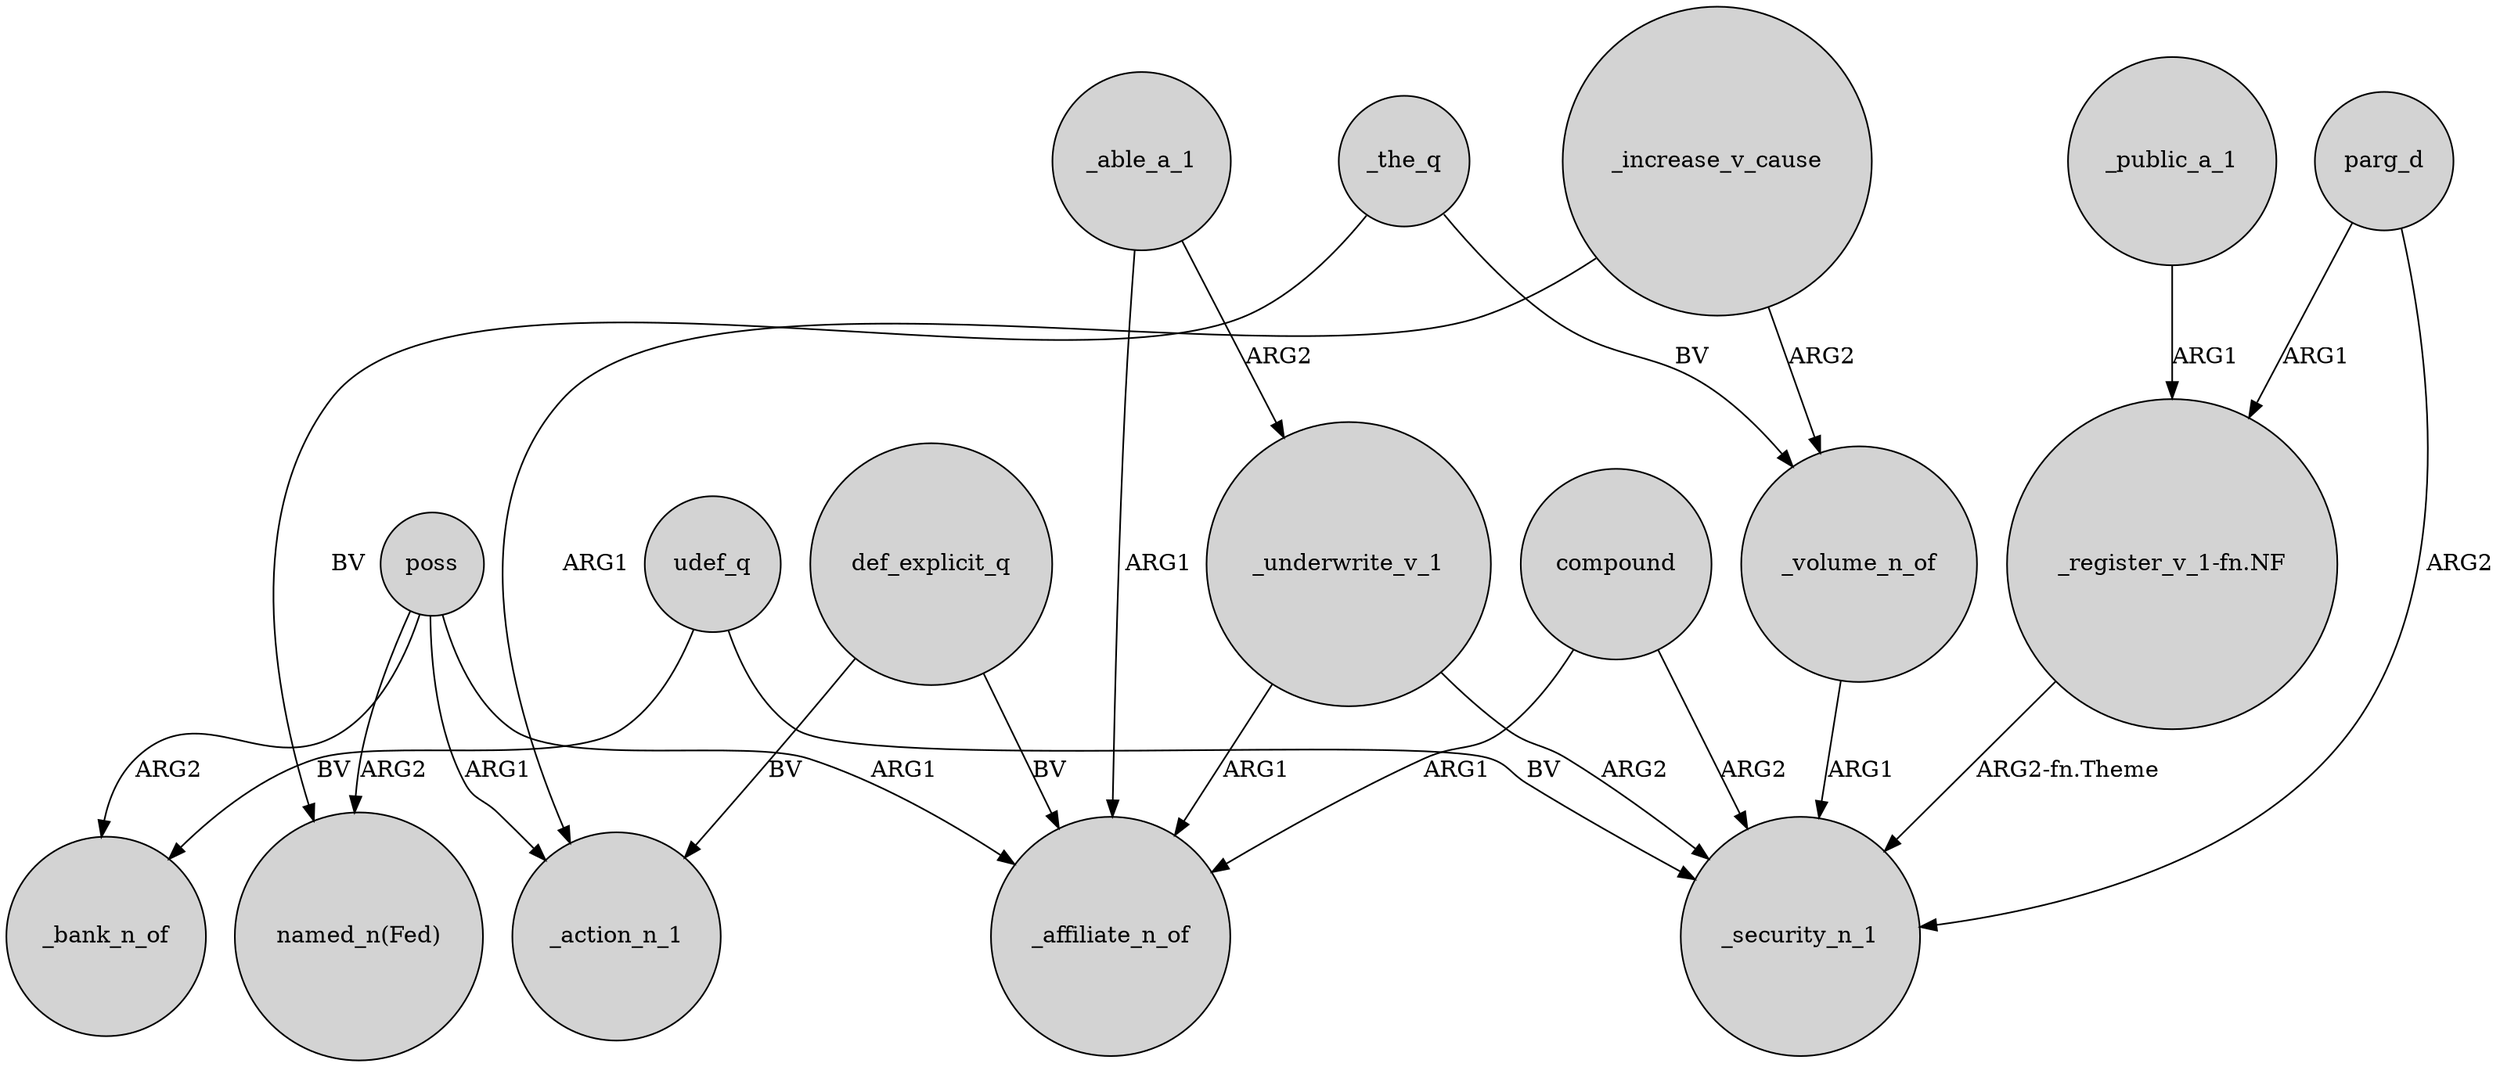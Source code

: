 digraph {
	node [shape=circle style=filled]
	poss -> _bank_n_of [label=ARG2]
	_the_q -> "named_n(Fed)" [label=BV]
	poss -> "named_n(Fed)" [label=ARG2]
	_able_a_1 -> _affiliate_n_of [label=ARG1]
	_increase_v_cause -> _volume_n_of [label=ARG2]
	_volume_n_of -> _security_n_1 [label=ARG1]
	compound -> _security_n_1 [label=ARG2]
	parg_d -> "_register_v_1-fn.NF" [label=ARG1]
	parg_d -> _security_n_1 [label=ARG2]
	_increase_v_cause -> _action_n_1 [label=ARG1]
	def_explicit_q -> _affiliate_n_of [label=BV]
	_the_q -> _volume_n_of [label=BV]
	def_explicit_q -> _action_n_1 [label=BV]
	_able_a_1 -> _underwrite_v_1 [label=ARG2]
	poss -> _affiliate_n_of [label=ARG1]
	poss -> _action_n_1 [label=ARG1]
	compound -> _affiliate_n_of [label=ARG1]
	_public_a_1 -> "_register_v_1-fn.NF" [label=ARG1]
	_underwrite_v_1 -> _security_n_1 [label=ARG2]
	"_register_v_1-fn.NF" -> _security_n_1 [label="ARG2-fn.Theme"]
	_underwrite_v_1 -> _affiliate_n_of [label=ARG1]
	udef_q -> _bank_n_of [label=BV]
	udef_q -> _security_n_1 [label=BV]
}
